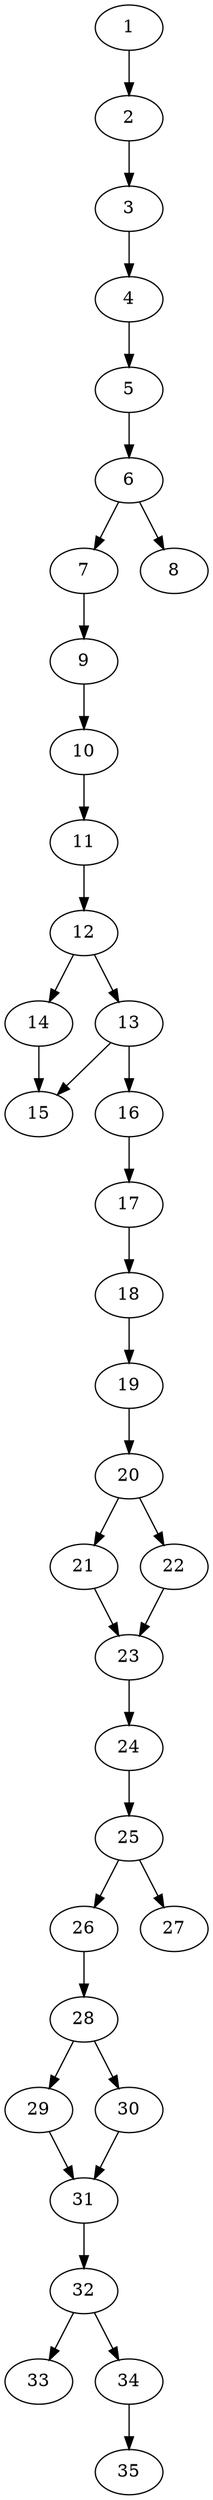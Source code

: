 // DAG automatically generated by daggen at Thu Oct  3 14:05:38 2019
// ./daggen --dot -n 35 --ccr 0.5 --fat 0.3 --regular 0.9 --density 0.6 --mindata 5242880 --maxdata 52428800 
digraph G {
  1 [size="19353600", alpha="0.20", expect_size="9676800"] 
  1 -> 2 [size ="9676800"]
  2 [size="24365056", alpha="0.04", expect_size="12182528"] 
  2 -> 3 [size ="12182528"]
  3 [size="54607872", alpha="0.06", expect_size="27303936"] 
  3 -> 4 [size ="27303936"]
  4 [size="20019200", alpha="0.12", expect_size="10009600"] 
  4 -> 5 [size ="10009600"]
  5 [size="42000384", alpha="0.05", expect_size="21000192"] 
  5 -> 6 [size ="21000192"]
  6 [size="33357824", alpha="0.13", expect_size="16678912"] 
  6 -> 7 [size ="16678912"]
  6 -> 8 [size ="16678912"]
  7 [size="44015616", alpha="0.11", expect_size="22007808"] 
  7 -> 9 [size ="22007808"]
  8 [size="67254272", alpha="0.14", expect_size="33627136"] 
  9 [size="56793088", alpha="0.14", expect_size="28396544"] 
  9 -> 10 [size ="28396544"]
  10 [size="99221504", alpha="0.11", expect_size="49610752"] 
  10 -> 11 [size ="49610752"]
  11 [size="81223680", alpha="0.08", expect_size="40611840"] 
  11 -> 12 [size ="40611840"]
  12 [size="80351232", alpha="0.08", expect_size="40175616"] 
  12 -> 13 [size ="40175616"]
  12 -> 14 [size ="40175616"]
  13 [size="97550336", alpha="0.14", expect_size="48775168"] 
  13 -> 15 [size ="48775168"]
  13 -> 16 [size ="48775168"]
  14 [size="31275008", alpha="0.02", expect_size="15637504"] 
  14 -> 15 [size ="15637504"]
  15 [size="88262656", alpha="0.11", expect_size="44131328"] 
  16 [size="15636480", alpha="0.06", expect_size="7818240"] 
  16 -> 17 [size ="7818240"]
  17 [size="77674496", alpha="0.01", expect_size="38837248"] 
  17 -> 18 [size ="38837248"]
  18 [size="33996800", alpha="0.20", expect_size="16998400"] 
  18 -> 19 [size ="16998400"]
  19 [size="101134336", alpha="0.05", expect_size="50567168"] 
  19 -> 20 [size ="50567168"]
  20 [size="71616512", alpha="0.12", expect_size="35808256"] 
  20 -> 21 [size ="35808256"]
  20 -> 22 [size ="35808256"]
  21 [size="27631616", alpha="0.00", expect_size="13815808"] 
  21 -> 23 [size ="13815808"]
  22 [size="67354624", alpha="0.12", expect_size="33677312"] 
  22 -> 23 [size ="33677312"]
  23 [size="104208384", alpha="0.12", expect_size="52104192"] 
  23 -> 24 [size ="52104192"]
  24 [size="78188544", alpha="0.15", expect_size="39094272"] 
  24 -> 25 [size ="39094272"]
  25 [size="85440512", alpha="0.05", expect_size="42720256"] 
  25 -> 26 [size ="42720256"]
  25 -> 27 [size ="42720256"]
  26 [size="43134976", alpha="0.19", expect_size="21567488"] 
  26 -> 28 [size ="21567488"]
  27 [size="71458816", alpha="0.00", expect_size="35729408"] 
  28 [size="76326912", alpha="0.14", expect_size="38163456"] 
  28 -> 29 [size ="38163456"]
  28 -> 30 [size ="38163456"]
  29 [size="75036672", alpha="0.17", expect_size="37518336"] 
  29 -> 31 [size ="37518336"]
  30 [size="100233216", alpha="0.19", expect_size="50116608"] 
  30 -> 31 [size ="50116608"]
  31 [size="61954048", alpha="0.16", expect_size="30977024"] 
  31 -> 32 [size ="30977024"]
  32 [size="63442944", alpha="0.08", expect_size="31721472"] 
  32 -> 33 [size ="31721472"]
  32 -> 34 [size ="31721472"]
  33 [size="24205312", alpha="0.18", expect_size="12102656"] 
  34 [size="82739200", alpha="0.13", expect_size="41369600"] 
  34 -> 35 [size ="41369600"]
  35 [size="59836416", alpha="0.04", expect_size="29918208"] 
}
